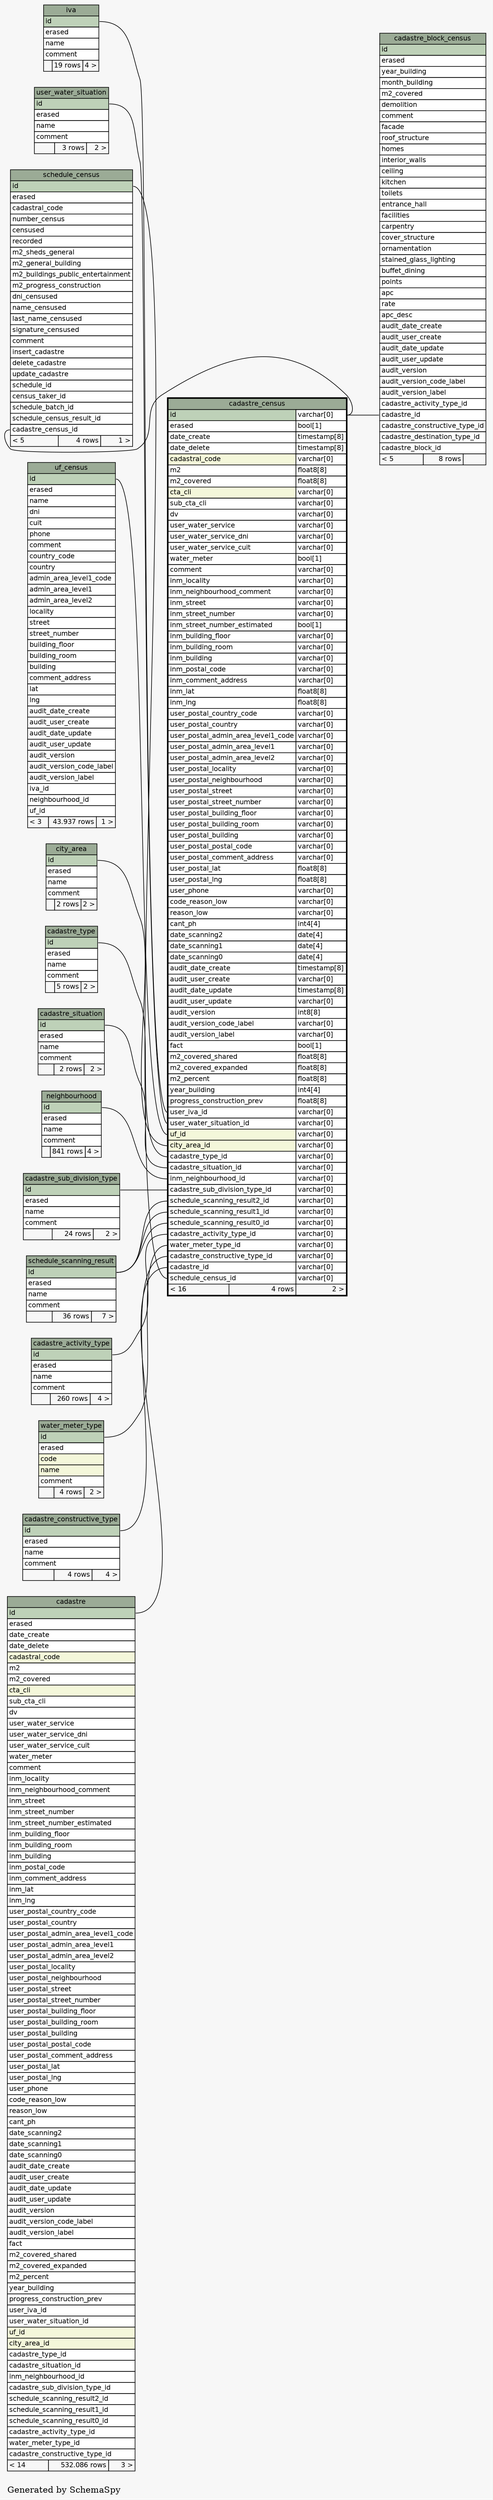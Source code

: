 // dot 2.38.0 on Linux 4.10.0-32-generic
digraph "oneDegreeRelationshipsGraph" {
  graph [
    rankdir="RL"
    bgcolor="#f7f7f7"
    label="\nGenerated by SchemaSpy"
    labeljust="l"
  ];
  node [
    fontname="Helvetica"
    fontsize="11"
    shape="plaintext"
  ];
  edge [
    arrowsize="0.8"
  ];
  "cadastre_block_census":"cadastre_id":w -> "cadastre_census":"id.type":e [arrowtail=crowtee arrowhead=none];
  "cadastre_census":"cadastre_activity_type_id":w -> "cadastre_activity_type":"id":e [arrowtail=crowodot arrowhead=none];
  "cadastre_census":"cadastre_constructive_type_id":w -> "cadastre_constructive_type":"id":e [arrowtail=crowodot arrowhead=none];
  "cadastre_census":"cadastre_id":w -> "cadastre":"id":e [arrowtail=crowodot arrowhead=none];
  "cadastre_census":"cadastre_situation_id":w -> "cadastre_situation":"id":e [arrowtail=crowodot arrowhead=none];
  "cadastre_census":"cadastre_sub_division_type_id":w -> "cadastre_sub_division_type":"id":e [arrowtail=crowodot arrowhead=none];
  "cadastre_census":"cadastre_type_id":w -> "cadastre_type":"id":e [arrowtail=crowodot arrowhead=none];
  "cadastre_census":"city_area_id":w -> "city_area":"id":e [arrowtail=crowodot arrowhead=none];
  "cadastre_census":"inm_neighbourhood_id":w -> "neighbourhood":"id":e [arrowtail=crowodot arrowhead=none];
  "cadastre_census":"schedule_census_id":w -> "schedule_census":"id":e [arrowtail=crowodot arrowhead=none];
  "cadastre_census":"schedule_scanning_result0_id":w -> "schedule_scanning_result":"id":e [arrowtail=crowodot arrowhead=none];
  "cadastre_census":"schedule_scanning_result1_id":w -> "schedule_scanning_result":"id":e [arrowtail=crowodot arrowhead=none];
  "cadastre_census":"schedule_scanning_result2_id":w -> "schedule_scanning_result":"id":e [arrowtail=crowodot arrowhead=none];
  "cadastre_census":"uf_id":w -> "uf_census":"id":e [arrowtail=crowodot arrowhead=none];
  "cadastre_census":"user_iva_id":w -> "iva":"id":e [arrowtail=crowodot arrowhead=none];
  "cadastre_census":"user_water_situation_id":w -> "user_water_situation":"id":e [arrowtail=crowodot arrowhead=none];
  "cadastre_census":"water_meter_type_id":w -> "water_meter_type":"id":e [arrowtail=crowodot arrowhead=none];
  "schedule_census":"cadastre_census_id":w -> "cadastre_census":"id.type":e [arrowtail=crowtee arrowhead=none];
  "cadastre" [
    label=<
    <TABLE BORDER="0" CELLBORDER="1" CELLSPACING="0" BGCOLOR="#ffffff">
      <TR><TD PORT="cadastre.heading" COLSPAN="3" BGCOLOR="#9bab96" ALIGN="CENTER">cadastre</TD></TR>
      <TR><TD PORT="id" COLSPAN="3" BGCOLOR="#bed1b8" ALIGN="LEFT">id</TD></TR>
      <TR><TD PORT="erased" COLSPAN="3" ALIGN="LEFT">erased</TD></TR>
      <TR><TD PORT="date_create" COLSPAN="3" ALIGN="LEFT">date_create</TD></TR>
      <TR><TD PORT="date_delete" COLSPAN="3" ALIGN="LEFT">date_delete</TD></TR>
      <TR><TD PORT="cadastral_code" COLSPAN="3" BGCOLOR="#f4f7da" ALIGN="LEFT">cadastral_code</TD></TR>
      <TR><TD PORT="m2" COLSPAN="3" ALIGN="LEFT">m2</TD></TR>
      <TR><TD PORT="m2_covered" COLSPAN="3" ALIGN="LEFT">m2_covered</TD></TR>
      <TR><TD PORT="cta_cli" COLSPAN="3" BGCOLOR="#f4f7da" ALIGN="LEFT">cta_cli</TD></TR>
      <TR><TD PORT="sub_cta_cli" COLSPAN="3" ALIGN="LEFT">sub_cta_cli</TD></TR>
      <TR><TD PORT="dv" COLSPAN="3" ALIGN="LEFT">dv</TD></TR>
      <TR><TD PORT="user_water_service" COLSPAN="3" ALIGN="LEFT">user_water_service</TD></TR>
      <TR><TD PORT="user_water_service_dni" COLSPAN="3" ALIGN="LEFT">user_water_service_dni</TD></TR>
      <TR><TD PORT="user_water_service_cuit" COLSPAN="3" ALIGN="LEFT">user_water_service_cuit</TD></TR>
      <TR><TD PORT="water_meter" COLSPAN="3" ALIGN="LEFT">water_meter</TD></TR>
      <TR><TD PORT="comment" COLSPAN="3" ALIGN="LEFT">comment</TD></TR>
      <TR><TD PORT="inm_locality" COLSPAN="3" ALIGN="LEFT">inm_locality</TD></TR>
      <TR><TD PORT="inm_neighbourhood_comment" COLSPAN="3" ALIGN="LEFT">inm_neighbourhood_comment</TD></TR>
      <TR><TD PORT="inm_street" COLSPAN="3" ALIGN="LEFT">inm_street</TD></TR>
      <TR><TD PORT="inm_street_number" COLSPAN="3" ALIGN="LEFT">inm_street_number</TD></TR>
      <TR><TD PORT="inm_street_number_estimated" COLSPAN="3" ALIGN="LEFT">inm_street_number_estimated</TD></TR>
      <TR><TD PORT="inm_building_floor" COLSPAN="3" ALIGN="LEFT">inm_building_floor</TD></TR>
      <TR><TD PORT="inm_building_room" COLSPAN="3" ALIGN="LEFT">inm_building_room</TD></TR>
      <TR><TD PORT="inm_building" COLSPAN="3" ALIGN="LEFT">inm_building</TD></TR>
      <TR><TD PORT="inm_postal_code" COLSPAN="3" ALIGN="LEFT">inm_postal_code</TD></TR>
      <TR><TD PORT="inm_comment_address" COLSPAN="3" ALIGN="LEFT">inm_comment_address</TD></TR>
      <TR><TD PORT="inm_lat" COLSPAN="3" ALIGN="LEFT">inm_lat</TD></TR>
      <TR><TD PORT="inm_lng" COLSPAN="3" ALIGN="LEFT">inm_lng</TD></TR>
      <TR><TD PORT="user_postal_country_code" COLSPAN="3" ALIGN="LEFT">user_postal_country_code</TD></TR>
      <TR><TD PORT="user_postal_country" COLSPAN="3" ALIGN="LEFT">user_postal_country</TD></TR>
      <TR><TD PORT="user_postal_admin_area_level1_code" COLSPAN="3" ALIGN="LEFT">user_postal_admin_area_level1_code</TD></TR>
      <TR><TD PORT="user_postal_admin_area_level1" COLSPAN="3" ALIGN="LEFT">user_postal_admin_area_level1</TD></TR>
      <TR><TD PORT="user_postal_admin_area_level2" COLSPAN="3" ALIGN="LEFT">user_postal_admin_area_level2</TD></TR>
      <TR><TD PORT="user_postal_locality" COLSPAN="3" ALIGN="LEFT">user_postal_locality</TD></TR>
      <TR><TD PORT="user_postal_neighbourhood" COLSPAN="3" ALIGN="LEFT">user_postal_neighbourhood</TD></TR>
      <TR><TD PORT="user_postal_street" COLSPAN="3" ALIGN="LEFT">user_postal_street</TD></TR>
      <TR><TD PORT="user_postal_street_number" COLSPAN="3" ALIGN="LEFT">user_postal_street_number</TD></TR>
      <TR><TD PORT="user_postal_building_floor" COLSPAN="3" ALIGN="LEFT">user_postal_building_floor</TD></TR>
      <TR><TD PORT="user_postal_building_room" COLSPAN="3" ALIGN="LEFT">user_postal_building_room</TD></TR>
      <TR><TD PORT="user_postal_building" COLSPAN="3" ALIGN="LEFT">user_postal_building</TD></TR>
      <TR><TD PORT="user_postal_postal_code" COLSPAN="3" ALIGN="LEFT">user_postal_postal_code</TD></TR>
      <TR><TD PORT="user_postal_comment_address" COLSPAN="3" ALIGN="LEFT">user_postal_comment_address</TD></TR>
      <TR><TD PORT="user_postal_lat" COLSPAN="3" ALIGN="LEFT">user_postal_lat</TD></TR>
      <TR><TD PORT="user_postal_lng" COLSPAN="3" ALIGN="LEFT">user_postal_lng</TD></TR>
      <TR><TD PORT="user_phone" COLSPAN="3" ALIGN="LEFT">user_phone</TD></TR>
      <TR><TD PORT="code_reason_low" COLSPAN="3" ALIGN="LEFT">code_reason_low</TD></TR>
      <TR><TD PORT="reason_low" COLSPAN="3" ALIGN="LEFT">reason_low</TD></TR>
      <TR><TD PORT="cant_ph" COLSPAN="3" ALIGN="LEFT">cant_ph</TD></TR>
      <TR><TD PORT="date_scanning2" COLSPAN="3" ALIGN="LEFT">date_scanning2</TD></TR>
      <TR><TD PORT="date_scanning1" COLSPAN="3" ALIGN="LEFT">date_scanning1</TD></TR>
      <TR><TD PORT="date_scanning0" COLSPAN="3" ALIGN="LEFT">date_scanning0</TD></TR>
      <TR><TD PORT="audit_date_create" COLSPAN="3" ALIGN="LEFT">audit_date_create</TD></TR>
      <TR><TD PORT="audit_user_create" COLSPAN="3" ALIGN="LEFT">audit_user_create</TD></TR>
      <TR><TD PORT="audit_date_update" COLSPAN="3" ALIGN="LEFT">audit_date_update</TD></TR>
      <TR><TD PORT="audit_user_update" COLSPAN="3" ALIGN="LEFT">audit_user_update</TD></TR>
      <TR><TD PORT="audit_version" COLSPAN="3" ALIGN="LEFT">audit_version</TD></TR>
      <TR><TD PORT="audit_version_code_label" COLSPAN="3" ALIGN="LEFT">audit_version_code_label</TD></TR>
      <TR><TD PORT="audit_version_label" COLSPAN="3" ALIGN="LEFT">audit_version_label</TD></TR>
      <TR><TD PORT="fact" COLSPAN="3" ALIGN="LEFT">fact</TD></TR>
      <TR><TD PORT="m2_covered_shared" COLSPAN="3" ALIGN="LEFT">m2_covered_shared</TD></TR>
      <TR><TD PORT="m2_covered_expanded" COLSPAN="3" ALIGN="LEFT">m2_covered_expanded</TD></TR>
      <TR><TD PORT="m2_percent" COLSPAN="3" ALIGN="LEFT">m2_percent</TD></TR>
      <TR><TD PORT="year_building" COLSPAN="3" ALIGN="LEFT">year_building</TD></TR>
      <TR><TD PORT="progress_construction_prev" COLSPAN="3" ALIGN="LEFT">progress_construction_prev</TD></TR>
      <TR><TD PORT="user_iva_id" COLSPAN="3" ALIGN="LEFT">user_iva_id</TD></TR>
      <TR><TD PORT="user_water_situation_id" COLSPAN="3" ALIGN="LEFT">user_water_situation_id</TD></TR>
      <TR><TD PORT="uf_id" COLSPAN="3" BGCOLOR="#f4f7da" ALIGN="LEFT">uf_id</TD></TR>
      <TR><TD PORT="city_area_id" COLSPAN="3" BGCOLOR="#f4f7da" ALIGN="LEFT">city_area_id</TD></TR>
      <TR><TD PORT="cadastre_type_id" COLSPAN="3" ALIGN="LEFT">cadastre_type_id</TD></TR>
      <TR><TD PORT="cadastre_situation_id" COLSPAN="3" ALIGN="LEFT">cadastre_situation_id</TD></TR>
      <TR><TD PORT="inm_neighbourhood_id" COLSPAN="3" ALIGN="LEFT">inm_neighbourhood_id</TD></TR>
      <TR><TD PORT="cadastre_sub_division_type_id" COLSPAN="3" ALIGN="LEFT">cadastre_sub_division_type_id</TD></TR>
      <TR><TD PORT="schedule_scanning_result2_id" COLSPAN="3" ALIGN="LEFT">schedule_scanning_result2_id</TD></TR>
      <TR><TD PORT="schedule_scanning_result1_id" COLSPAN="3" ALIGN="LEFT">schedule_scanning_result1_id</TD></TR>
      <TR><TD PORT="schedule_scanning_result0_id" COLSPAN="3" ALIGN="LEFT">schedule_scanning_result0_id</TD></TR>
      <TR><TD PORT="cadastre_activity_type_id" COLSPAN="3" ALIGN="LEFT">cadastre_activity_type_id</TD></TR>
      <TR><TD PORT="water_meter_type_id" COLSPAN="3" ALIGN="LEFT">water_meter_type_id</TD></TR>
      <TR><TD PORT="cadastre_constructive_type_id" COLSPAN="3" ALIGN="LEFT">cadastre_constructive_type_id</TD></TR>
      <TR><TD ALIGN="LEFT" BGCOLOR="#f7f7f7">&lt; 14</TD><TD ALIGN="RIGHT" BGCOLOR="#f7f7f7">532.086 rows</TD><TD ALIGN="RIGHT" BGCOLOR="#f7f7f7">3 &gt;</TD></TR>
    </TABLE>>
    URL="cadastre.html#graph"
    tooltip="cadastre"
  ];
  "cadastre_activity_type" [
    label=<
    <TABLE BORDER="0" CELLBORDER="1" CELLSPACING="0" BGCOLOR="#ffffff">
      <TR><TD PORT="cadastre_activity_type.heading" COLSPAN="3" BGCOLOR="#9bab96" ALIGN="CENTER">cadastre_activity_type</TD></TR>
      <TR><TD PORT="id" COLSPAN="3" BGCOLOR="#bed1b8" ALIGN="LEFT">id</TD></TR>
      <TR><TD PORT="erased" COLSPAN="3" ALIGN="LEFT">erased</TD></TR>
      <TR><TD PORT="name" COLSPAN="3" ALIGN="LEFT">name</TD></TR>
      <TR><TD PORT="comment" COLSPAN="3" ALIGN="LEFT">comment</TD></TR>
      <TR><TD ALIGN="LEFT" BGCOLOR="#f7f7f7">  </TD><TD ALIGN="RIGHT" BGCOLOR="#f7f7f7">260 rows</TD><TD ALIGN="RIGHT" BGCOLOR="#f7f7f7">4 &gt;</TD></TR>
    </TABLE>>
    URL="cadastre_activity_type.html#graph"
    tooltip="cadastre_activity_type"
  ];
  "cadastre_block_census" [
    label=<
    <TABLE BORDER="0" CELLBORDER="1" CELLSPACING="0" BGCOLOR="#ffffff">
      <TR><TD PORT="cadastre_block_census.heading" COLSPAN="3" BGCOLOR="#9bab96" ALIGN="CENTER">cadastre_block_census</TD></TR>
      <TR><TD PORT="id" COLSPAN="3" BGCOLOR="#bed1b8" ALIGN="LEFT">id</TD></TR>
      <TR><TD PORT="erased" COLSPAN="3" ALIGN="LEFT">erased</TD></TR>
      <TR><TD PORT="year_building" COLSPAN="3" ALIGN="LEFT">year_building</TD></TR>
      <TR><TD PORT="month_building" COLSPAN="3" ALIGN="LEFT">month_building</TD></TR>
      <TR><TD PORT="m2_covered" COLSPAN="3" ALIGN="LEFT">m2_covered</TD></TR>
      <TR><TD PORT="demolition" COLSPAN="3" ALIGN="LEFT">demolition</TD></TR>
      <TR><TD PORT="comment" COLSPAN="3" ALIGN="LEFT">comment</TD></TR>
      <TR><TD PORT="facade" COLSPAN="3" ALIGN="LEFT">facade</TD></TR>
      <TR><TD PORT="roof_structure" COLSPAN="3" ALIGN="LEFT">roof_structure</TD></TR>
      <TR><TD PORT="homes" COLSPAN="3" ALIGN="LEFT">homes</TD></TR>
      <TR><TD PORT="interior_walls" COLSPAN="3" ALIGN="LEFT">interior_walls</TD></TR>
      <TR><TD PORT="ceiling" COLSPAN="3" ALIGN="LEFT">ceiling</TD></TR>
      <TR><TD PORT="kitchen" COLSPAN="3" ALIGN="LEFT">kitchen</TD></TR>
      <TR><TD PORT="toilets" COLSPAN="3" ALIGN="LEFT">toilets</TD></TR>
      <TR><TD PORT="entrance_hall" COLSPAN="3" ALIGN="LEFT">entrance_hall</TD></TR>
      <TR><TD PORT="facilities" COLSPAN="3" ALIGN="LEFT">facilities</TD></TR>
      <TR><TD PORT="carpentry" COLSPAN="3" ALIGN="LEFT">carpentry</TD></TR>
      <TR><TD PORT="cover_structure" COLSPAN="3" ALIGN="LEFT">cover_structure</TD></TR>
      <TR><TD PORT="ornamentation" COLSPAN="3" ALIGN="LEFT">ornamentation</TD></TR>
      <TR><TD PORT="stained_glass_lighting" COLSPAN="3" ALIGN="LEFT">stained_glass_lighting</TD></TR>
      <TR><TD PORT="buffet_dining" COLSPAN="3" ALIGN="LEFT">buffet_dining</TD></TR>
      <TR><TD PORT="points" COLSPAN="3" ALIGN="LEFT">points</TD></TR>
      <TR><TD PORT="apc" COLSPAN="3" ALIGN="LEFT">apc</TD></TR>
      <TR><TD PORT="rate" COLSPAN="3" ALIGN="LEFT">rate</TD></TR>
      <TR><TD PORT="apc_desc" COLSPAN="3" ALIGN="LEFT">apc_desc</TD></TR>
      <TR><TD PORT="audit_date_create" COLSPAN="3" ALIGN="LEFT">audit_date_create</TD></TR>
      <TR><TD PORT="audit_user_create" COLSPAN="3" ALIGN="LEFT">audit_user_create</TD></TR>
      <TR><TD PORT="audit_date_update" COLSPAN="3" ALIGN="LEFT">audit_date_update</TD></TR>
      <TR><TD PORT="audit_user_update" COLSPAN="3" ALIGN="LEFT">audit_user_update</TD></TR>
      <TR><TD PORT="audit_version" COLSPAN="3" ALIGN="LEFT">audit_version</TD></TR>
      <TR><TD PORT="audit_version_code_label" COLSPAN="3" ALIGN="LEFT">audit_version_code_label</TD></TR>
      <TR><TD PORT="audit_version_label" COLSPAN="3" ALIGN="LEFT">audit_version_label</TD></TR>
      <TR><TD PORT="cadastre_activity_type_id" COLSPAN="3" ALIGN="LEFT">cadastre_activity_type_id</TD></TR>
      <TR><TD PORT="cadastre_id" COLSPAN="3" ALIGN="LEFT">cadastre_id</TD></TR>
      <TR><TD PORT="cadastre_constructive_type_id" COLSPAN="3" ALIGN="LEFT">cadastre_constructive_type_id</TD></TR>
      <TR><TD PORT="cadastre_destination_type_id" COLSPAN="3" ALIGN="LEFT">cadastre_destination_type_id</TD></TR>
      <TR><TD PORT="cadastre_block_id" COLSPAN="3" ALIGN="LEFT">cadastre_block_id</TD></TR>
      <TR><TD ALIGN="LEFT" BGCOLOR="#f7f7f7">&lt; 5</TD><TD ALIGN="RIGHT" BGCOLOR="#f7f7f7">8 rows</TD><TD ALIGN="RIGHT" BGCOLOR="#f7f7f7">  </TD></TR>
    </TABLE>>
    URL="cadastre_block_census.html#graph"
    tooltip="cadastre_block_census"
  ];
  "cadastre_census" [
    label=<
    <TABLE BORDER="2" CELLBORDER="1" CELLSPACING="0" BGCOLOR="#ffffff">
      <TR><TD PORT="cadastre_census.heading" COLSPAN="3" BGCOLOR="#9bab96" ALIGN="CENTER">cadastre_census</TD></TR>
      <TR><TD PORT="id" COLSPAN="2" BGCOLOR="#bed1b8" ALIGN="LEFT">id</TD><TD PORT="id.type" ALIGN="LEFT">varchar[0]</TD></TR>
      <TR><TD PORT="erased" COLSPAN="2" ALIGN="LEFT">erased</TD><TD PORT="erased.type" ALIGN="LEFT">bool[1]</TD></TR>
      <TR><TD PORT="date_create" COLSPAN="2" ALIGN="LEFT">date_create</TD><TD PORT="date_create.type" ALIGN="LEFT">timestamp[8]</TD></TR>
      <TR><TD PORT="date_delete" COLSPAN="2" ALIGN="LEFT">date_delete</TD><TD PORT="date_delete.type" ALIGN="LEFT">timestamp[8]</TD></TR>
      <TR><TD PORT="cadastral_code" COLSPAN="2" BGCOLOR="#f4f7da" ALIGN="LEFT">cadastral_code</TD><TD PORT="cadastral_code.type" ALIGN="LEFT">varchar[0]</TD></TR>
      <TR><TD PORT="m2" COLSPAN="2" ALIGN="LEFT">m2</TD><TD PORT="m2.type" ALIGN="LEFT">float8[8]</TD></TR>
      <TR><TD PORT="m2_covered" COLSPAN="2" ALIGN="LEFT">m2_covered</TD><TD PORT="m2_covered.type" ALIGN="LEFT">float8[8]</TD></TR>
      <TR><TD PORT="cta_cli" COLSPAN="2" BGCOLOR="#f4f7da" ALIGN="LEFT">cta_cli</TD><TD PORT="cta_cli.type" ALIGN="LEFT">varchar[0]</TD></TR>
      <TR><TD PORT="sub_cta_cli" COLSPAN="2" ALIGN="LEFT">sub_cta_cli</TD><TD PORT="sub_cta_cli.type" ALIGN="LEFT">varchar[0]</TD></TR>
      <TR><TD PORT="dv" COLSPAN="2" ALIGN="LEFT">dv</TD><TD PORT="dv.type" ALIGN="LEFT">varchar[0]</TD></TR>
      <TR><TD PORT="user_water_service" COLSPAN="2" ALIGN="LEFT">user_water_service</TD><TD PORT="user_water_service.type" ALIGN="LEFT">varchar[0]</TD></TR>
      <TR><TD PORT="user_water_service_dni" COLSPAN="2" ALIGN="LEFT">user_water_service_dni</TD><TD PORT="user_water_service_dni.type" ALIGN="LEFT">varchar[0]</TD></TR>
      <TR><TD PORT="user_water_service_cuit" COLSPAN="2" ALIGN="LEFT">user_water_service_cuit</TD><TD PORT="user_water_service_cuit.type" ALIGN="LEFT">varchar[0]</TD></TR>
      <TR><TD PORT="water_meter" COLSPAN="2" ALIGN="LEFT">water_meter</TD><TD PORT="water_meter.type" ALIGN="LEFT">bool[1]</TD></TR>
      <TR><TD PORT="comment" COLSPAN="2" ALIGN="LEFT">comment</TD><TD PORT="comment.type" ALIGN="LEFT">varchar[0]</TD></TR>
      <TR><TD PORT="inm_locality" COLSPAN="2" ALIGN="LEFT">inm_locality</TD><TD PORT="inm_locality.type" ALIGN="LEFT">varchar[0]</TD></TR>
      <TR><TD PORT="inm_neighbourhood_comment" COLSPAN="2" ALIGN="LEFT">inm_neighbourhood_comment</TD><TD PORT="inm_neighbourhood_comment.type" ALIGN="LEFT">varchar[0]</TD></TR>
      <TR><TD PORT="inm_street" COLSPAN="2" ALIGN="LEFT">inm_street</TD><TD PORT="inm_street.type" ALIGN="LEFT">varchar[0]</TD></TR>
      <TR><TD PORT="inm_street_number" COLSPAN="2" ALIGN="LEFT">inm_street_number</TD><TD PORT="inm_street_number.type" ALIGN="LEFT">varchar[0]</TD></TR>
      <TR><TD PORT="inm_street_number_estimated" COLSPAN="2" ALIGN="LEFT">inm_street_number_estimated</TD><TD PORT="inm_street_number_estimated.type" ALIGN="LEFT">bool[1]</TD></TR>
      <TR><TD PORT="inm_building_floor" COLSPAN="2" ALIGN="LEFT">inm_building_floor</TD><TD PORT="inm_building_floor.type" ALIGN="LEFT">varchar[0]</TD></TR>
      <TR><TD PORT="inm_building_room" COLSPAN="2" ALIGN="LEFT">inm_building_room</TD><TD PORT="inm_building_room.type" ALIGN="LEFT">varchar[0]</TD></TR>
      <TR><TD PORT="inm_building" COLSPAN="2" ALIGN="LEFT">inm_building</TD><TD PORT="inm_building.type" ALIGN="LEFT">varchar[0]</TD></TR>
      <TR><TD PORT="inm_postal_code" COLSPAN="2" ALIGN="LEFT">inm_postal_code</TD><TD PORT="inm_postal_code.type" ALIGN="LEFT">varchar[0]</TD></TR>
      <TR><TD PORT="inm_comment_address" COLSPAN="2" ALIGN="LEFT">inm_comment_address</TD><TD PORT="inm_comment_address.type" ALIGN="LEFT">varchar[0]</TD></TR>
      <TR><TD PORT="inm_lat" COLSPAN="2" ALIGN="LEFT">inm_lat</TD><TD PORT="inm_lat.type" ALIGN="LEFT">float8[8]</TD></TR>
      <TR><TD PORT="inm_lng" COLSPAN="2" ALIGN="LEFT">inm_lng</TD><TD PORT="inm_lng.type" ALIGN="LEFT">float8[8]</TD></TR>
      <TR><TD PORT="user_postal_country_code" COLSPAN="2" ALIGN="LEFT">user_postal_country_code</TD><TD PORT="user_postal_country_code.type" ALIGN="LEFT">varchar[0]</TD></TR>
      <TR><TD PORT="user_postal_country" COLSPAN="2" ALIGN="LEFT">user_postal_country</TD><TD PORT="user_postal_country.type" ALIGN="LEFT">varchar[0]</TD></TR>
      <TR><TD PORT="user_postal_admin_area_level1_code" COLSPAN="2" ALIGN="LEFT">user_postal_admin_area_level1_code</TD><TD PORT="user_postal_admin_area_level1_code.type" ALIGN="LEFT">varchar[0]</TD></TR>
      <TR><TD PORT="user_postal_admin_area_level1" COLSPAN="2" ALIGN="LEFT">user_postal_admin_area_level1</TD><TD PORT="user_postal_admin_area_level1.type" ALIGN="LEFT">varchar[0]</TD></TR>
      <TR><TD PORT="user_postal_admin_area_level2" COLSPAN="2" ALIGN="LEFT">user_postal_admin_area_level2</TD><TD PORT="user_postal_admin_area_level2.type" ALIGN="LEFT">varchar[0]</TD></TR>
      <TR><TD PORT="user_postal_locality" COLSPAN="2" ALIGN="LEFT">user_postal_locality</TD><TD PORT="user_postal_locality.type" ALIGN="LEFT">varchar[0]</TD></TR>
      <TR><TD PORT="user_postal_neighbourhood" COLSPAN="2" ALIGN="LEFT">user_postal_neighbourhood</TD><TD PORT="user_postal_neighbourhood.type" ALIGN="LEFT">varchar[0]</TD></TR>
      <TR><TD PORT="user_postal_street" COLSPAN="2" ALIGN="LEFT">user_postal_street</TD><TD PORT="user_postal_street.type" ALIGN="LEFT">varchar[0]</TD></TR>
      <TR><TD PORT="user_postal_street_number" COLSPAN="2" ALIGN="LEFT">user_postal_street_number</TD><TD PORT="user_postal_street_number.type" ALIGN="LEFT">varchar[0]</TD></TR>
      <TR><TD PORT="user_postal_building_floor" COLSPAN="2" ALIGN="LEFT">user_postal_building_floor</TD><TD PORT="user_postal_building_floor.type" ALIGN="LEFT">varchar[0]</TD></TR>
      <TR><TD PORT="user_postal_building_room" COLSPAN="2" ALIGN="LEFT">user_postal_building_room</TD><TD PORT="user_postal_building_room.type" ALIGN="LEFT">varchar[0]</TD></TR>
      <TR><TD PORT="user_postal_building" COLSPAN="2" ALIGN="LEFT">user_postal_building</TD><TD PORT="user_postal_building.type" ALIGN="LEFT">varchar[0]</TD></TR>
      <TR><TD PORT="user_postal_postal_code" COLSPAN="2" ALIGN="LEFT">user_postal_postal_code</TD><TD PORT="user_postal_postal_code.type" ALIGN="LEFT">varchar[0]</TD></TR>
      <TR><TD PORT="user_postal_comment_address" COLSPAN="2" ALIGN="LEFT">user_postal_comment_address</TD><TD PORT="user_postal_comment_address.type" ALIGN="LEFT">varchar[0]</TD></TR>
      <TR><TD PORT="user_postal_lat" COLSPAN="2" ALIGN="LEFT">user_postal_lat</TD><TD PORT="user_postal_lat.type" ALIGN="LEFT">float8[8]</TD></TR>
      <TR><TD PORT="user_postal_lng" COLSPAN="2" ALIGN="LEFT">user_postal_lng</TD><TD PORT="user_postal_lng.type" ALIGN="LEFT">float8[8]</TD></TR>
      <TR><TD PORT="user_phone" COLSPAN="2" ALIGN="LEFT">user_phone</TD><TD PORT="user_phone.type" ALIGN="LEFT">varchar[0]</TD></TR>
      <TR><TD PORT="code_reason_low" COLSPAN="2" ALIGN="LEFT">code_reason_low</TD><TD PORT="code_reason_low.type" ALIGN="LEFT">varchar[0]</TD></TR>
      <TR><TD PORT="reason_low" COLSPAN="2" ALIGN="LEFT">reason_low</TD><TD PORT="reason_low.type" ALIGN="LEFT">varchar[0]</TD></TR>
      <TR><TD PORT="cant_ph" COLSPAN="2" ALIGN="LEFT">cant_ph</TD><TD PORT="cant_ph.type" ALIGN="LEFT">int4[4]</TD></TR>
      <TR><TD PORT="date_scanning2" COLSPAN="2" ALIGN="LEFT">date_scanning2</TD><TD PORT="date_scanning2.type" ALIGN="LEFT">date[4]</TD></TR>
      <TR><TD PORT="date_scanning1" COLSPAN="2" ALIGN="LEFT">date_scanning1</TD><TD PORT="date_scanning1.type" ALIGN="LEFT">date[4]</TD></TR>
      <TR><TD PORT="date_scanning0" COLSPAN="2" ALIGN="LEFT">date_scanning0</TD><TD PORT="date_scanning0.type" ALIGN="LEFT">date[4]</TD></TR>
      <TR><TD PORT="audit_date_create" COLSPAN="2" ALIGN="LEFT">audit_date_create</TD><TD PORT="audit_date_create.type" ALIGN="LEFT">timestamp[8]</TD></TR>
      <TR><TD PORT="audit_user_create" COLSPAN="2" ALIGN="LEFT">audit_user_create</TD><TD PORT="audit_user_create.type" ALIGN="LEFT">varchar[0]</TD></TR>
      <TR><TD PORT="audit_date_update" COLSPAN="2" ALIGN="LEFT">audit_date_update</TD><TD PORT="audit_date_update.type" ALIGN="LEFT">timestamp[8]</TD></TR>
      <TR><TD PORT="audit_user_update" COLSPAN="2" ALIGN="LEFT">audit_user_update</TD><TD PORT="audit_user_update.type" ALIGN="LEFT">varchar[0]</TD></TR>
      <TR><TD PORT="audit_version" COLSPAN="2" ALIGN="LEFT">audit_version</TD><TD PORT="audit_version.type" ALIGN="LEFT">int8[8]</TD></TR>
      <TR><TD PORT="audit_version_code_label" COLSPAN="2" ALIGN="LEFT">audit_version_code_label</TD><TD PORT="audit_version_code_label.type" ALIGN="LEFT">varchar[0]</TD></TR>
      <TR><TD PORT="audit_version_label" COLSPAN="2" ALIGN="LEFT">audit_version_label</TD><TD PORT="audit_version_label.type" ALIGN="LEFT">varchar[0]</TD></TR>
      <TR><TD PORT="fact" COLSPAN="2" ALIGN="LEFT">fact</TD><TD PORT="fact.type" ALIGN="LEFT">bool[1]</TD></TR>
      <TR><TD PORT="m2_covered_shared" COLSPAN="2" ALIGN="LEFT">m2_covered_shared</TD><TD PORT="m2_covered_shared.type" ALIGN="LEFT">float8[8]</TD></TR>
      <TR><TD PORT="m2_covered_expanded" COLSPAN="2" ALIGN="LEFT">m2_covered_expanded</TD><TD PORT="m2_covered_expanded.type" ALIGN="LEFT">float8[8]</TD></TR>
      <TR><TD PORT="m2_percent" COLSPAN="2" ALIGN="LEFT">m2_percent</TD><TD PORT="m2_percent.type" ALIGN="LEFT">float8[8]</TD></TR>
      <TR><TD PORT="year_building" COLSPAN="2" ALIGN="LEFT">year_building</TD><TD PORT="year_building.type" ALIGN="LEFT">int4[4]</TD></TR>
      <TR><TD PORT="progress_construction_prev" COLSPAN="2" ALIGN="LEFT">progress_construction_prev</TD><TD PORT="progress_construction_prev.type" ALIGN="LEFT">float8[8]</TD></TR>
      <TR><TD PORT="user_iva_id" COLSPAN="2" ALIGN="LEFT">user_iva_id</TD><TD PORT="user_iva_id.type" ALIGN="LEFT">varchar[0]</TD></TR>
      <TR><TD PORT="user_water_situation_id" COLSPAN="2" ALIGN="LEFT">user_water_situation_id</TD><TD PORT="user_water_situation_id.type" ALIGN="LEFT">varchar[0]</TD></TR>
      <TR><TD PORT="uf_id" COLSPAN="2" BGCOLOR="#f4f7da" ALIGN="LEFT">uf_id</TD><TD PORT="uf_id.type" ALIGN="LEFT">varchar[0]</TD></TR>
      <TR><TD PORT="city_area_id" COLSPAN="2" BGCOLOR="#f4f7da" ALIGN="LEFT">city_area_id</TD><TD PORT="city_area_id.type" ALIGN="LEFT">varchar[0]</TD></TR>
      <TR><TD PORT="cadastre_type_id" COLSPAN="2" ALIGN="LEFT">cadastre_type_id</TD><TD PORT="cadastre_type_id.type" ALIGN="LEFT">varchar[0]</TD></TR>
      <TR><TD PORT="cadastre_situation_id" COLSPAN="2" ALIGN="LEFT">cadastre_situation_id</TD><TD PORT="cadastre_situation_id.type" ALIGN="LEFT">varchar[0]</TD></TR>
      <TR><TD PORT="inm_neighbourhood_id" COLSPAN="2" ALIGN="LEFT">inm_neighbourhood_id</TD><TD PORT="inm_neighbourhood_id.type" ALIGN="LEFT">varchar[0]</TD></TR>
      <TR><TD PORT="cadastre_sub_division_type_id" COLSPAN="2" ALIGN="LEFT">cadastre_sub_division_type_id</TD><TD PORT="cadastre_sub_division_type_id.type" ALIGN="LEFT">varchar[0]</TD></TR>
      <TR><TD PORT="schedule_scanning_result2_id" COLSPAN="2" ALIGN="LEFT">schedule_scanning_result2_id</TD><TD PORT="schedule_scanning_result2_id.type" ALIGN="LEFT">varchar[0]</TD></TR>
      <TR><TD PORT="schedule_scanning_result1_id" COLSPAN="2" ALIGN="LEFT">schedule_scanning_result1_id</TD><TD PORT="schedule_scanning_result1_id.type" ALIGN="LEFT">varchar[0]</TD></TR>
      <TR><TD PORT="schedule_scanning_result0_id" COLSPAN="2" ALIGN="LEFT">schedule_scanning_result0_id</TD><TD PORT="schedule_scanning_result0_id.type" ALIGN="LEFT">varchar[0]</TD></TR>
      <TR><TD PORT="cadastre_activity_type_id" COLSPAN="2" ALIGN="LEFT">cadastre_activity_type_id</TD><TD PORT="cadastre_activity_type_id.type" ALIGN="LEFT">varchar[0]</TD></TR>
      <TR><TD PORT="water_meter_type_id" COLSPAN="2" ALIGN="LEFT">water_meter_type_id</TD><TD PORT="water_meter_type_id.type" ALIGN="LEFT">varchar[0]</TD></TR>
      <TR><TD PORT="cadastre_constructive_type_id" COLSPAN="2" ALIGN="LEFT">cadastre_constructive_type_id</TD><TD PORT="cadastre_constructive_type_id.type" ALIGN="LEFT">varchar[0]</TD></TR>
      <TR><TD PORT="cadastre_id" COLSPAN="2" ALIGN="LEFT">cadastre_id</TD><TD PORT="cadastre_id.type" ALIGN="LEFT">varchar[0]</TD></TR>
      <TR><TD PORT="schedule_census_id" COLSPAN="2" ALIGN="LEFT">schedule_census_id</TD><TD PORT="schedule_census_id.type" ALIGN="LEFT">varchar[0]</TD></TR>
      <TR><TD ALIGN="LEFT" BGCOLOR="#f7f7f7">&lt; 16</TD><TD ALIGN="RIGHT" BGCOLOR="#f7f7f7">4 rows</TD><TD ALIGN="RIGHT" BGCOLOR="#f7f7f7">2 &gt;</TD></TR>
    </TABLE>>
    URL="cadastre_census.html#"
    tooltip="cadastre_census"
  ];
  "cadastre_constructive_type" [
    label=<
    <TABLE BORDER="0" CELLBORDER="1" CELLSPACING="0" BGCOLOR="#ffffff">
      <TR><TD PORT="cadastre_constructive_type.heading" COLSPAN="3" BGCOLOR="#9bab96" ALIGN="CENTER">cadastre_constructive_type</TD></TR>
      <TR><TD PORT="id" COLSPAN="3" BGCOLOR="#bed1b8" ALIGN="LEFT">id</TD></TR>
      <TR><TD PORT="erased" COLSPAN="3" ALIGN="LEFT">erased</TD></TR>
      <TR><TD PORT="name" COLSPAN="3" ALIGN="LEFT">name</TD></TR>
      <TR><TD PORT="comment" COLSPAN="3" ALIGN="LEFT">comment</TD></TR>
      <TR><TD ALIGN="LEFT" BGCOLOR="#f7f7f7">  </TD><TD ALIGN="RIGHT" BGCOLOR="#f7f7f7">4 rows</TD><TD ALIGN="RIGHT" BGCOLOR="#f7f7f7">4 &gt;</TD></TR>
    </TABLE>>
    URL="cadastre_constructive_type.html#graph"
    tooltip="cadastre_constructive_type"
  ];
  "cadastre_situation" [
    label=<
    <TABLE BORDER="0" CELLBORDER="1" CELLSPACING="0" BGCOLOR="#ffffff">
      <TR><TD PORT="cadastre_situation.heading" COLSPAN="3" BGCOLOR="#9bab96" ALIGN="CENTER">cadastre_situation</TD></TR>
      <TR><TD PORT="id" COLSPAN="3" BGCOLOR="#bed1b8" ALIGN="LEFT">id</TD></TR>
      <TR><TD PORT="erased" COLSPAN="3" ALIGN="LEFT">erased</TD></TR>
      <TR><TD PORT="name" COLSPAN="3" ALIGN="LEFT">name</TD></TR>
      <TR><TD PORT="comment" COLSPAN="3" ALIGN="LEFT">comment</TD></TR>
      <TR><TD ALIGN="LEFT" BGCOLOR="#f7f7f7">  </TD><TD ALIGN="RIGHT" BGCOLOR="#f7f7f7">2 rows</TD><TD ALIGN="RIGHT" BGCOLOR="#f7f7f7">2 &gt;</TD></TR>
    </TABLE>>
    URL="cadastre_situation.html#graph"
    tooltip="cadastre_situation"
  ];
  "cadastre_sub_division_type" [
    label=<
    <TABLE BORDER="0" CELLBORDER="1" CELLSPACING="0" BGCOLOR="#ffffff">
      <TR><TD PORT="cadastre_sub_division_type.heading" COLSPAN="3" BGCOLOR="#9bab96" ALIGN="CENTER">cadastre_sub_division_type</TD></TR>
      <TR><TD PORT="id" COLSPAN="3" BGCOLOR="#bed1b8" ALIGN="LEFT">id</TD></TR>
      <TR><TD PORT="erased" COLSPAN="3" ALIGN="LEFT">erased</TD></TR>
      <TR><TD PORT="name" COLSPAN="3" ALIGN="LEFT">name</TD></TR>
      <TR><TD PORT="comment" COLSPAN="3" ALIGN="LEFT">comment</TD></TR>
      <TR><TD ALIGN="LEFT" BGCOLOR="#f7f7f7">  </TD><TD ALIGN="RIGHT" BGCOLOR="#f7f7f7">24 rows</TD><TD ALIGN="RIGHT" BGCOLOR="#f7f7f7">2 &gt;</TD></TR>
    </TABLE>>
    URL="cadastre_sub_division_type.html#graph"
    tooltip="cadastre_sub_division_type"
  ];
  "cadastre_type" [
    label=<
    <TABLE BORDER="0" CELLBORDER="1" CELLSPACING="0" BGCOLOR="#ffffff">
      <TR><TD PORT="cadastre_type.heading" COLSPAN="3" BGCOLOR="#9bab96" ALIGN="CENTER">cadastre_type</TD></TR>
      <TR><TD PORT="id" COLSPAN="3" BGCOLOR="#bed1b8" ALIGN="LEFT">id</TD></TR>
      <TR><TD PORT="erased" COLSPAN="3" ALIGN="LEFT">erased</TD></TR>
      <TR><TD PORT="name" COLSPAN="3" ALIGN="LEFT">name</TD></TR>
      <TR><TD PORT="comment" COLSPAN="3" ALIGN="LEFT">comment</TD></TR>
      <TR><TD ALIGN="LEFT" BGCOLOR="#f7f7f7">  </TD><TD ALIGN="RIGHT" BGCOLOR="#f7f7f7">5 rows</TD><TD ALIGN="RIGHT" BGCOLOR="#f7f7f7">2 &gt;</TD></TR>
    </TABLE>>
    URL="cadastre_type.html#graph"
    tooltip="cadastre_type"
  ];
  "city_area" [
    label=<
    <TABLE BORDER="0" CELLBORDER="1" CELLSPACING="0" BGCOLOR="#ffffff">
      <TR><TD PORT="city_area.heading" COLSPAN="3" BGCOLOR="#9bab96" ALIGN="CENTER">city_area</TD></TR>
      <TR><TD PORT="id" COLSPAN="3" BGCOLOR="#bed1b8" ALIGN="LEFT">id</TD></TR>
      <TR><TD PORT="erased" COLSPAN="3" ALIGN="LEFT">erased</TD></TR>
      <TR><TD PORT="name" COLSPAN="3" ALIGN="LEFT">name</TD></TR>
      <TR><TD PORT="comment" COLSPAN="3" ALIGN="LEFT">comment</TD></TR>
      <TR><TD ALIGN="LEFT" BGCOLOR="#f7f7f7">  </TD><TD ALIGN="RIGHT" BGCOLOR="#f7f7f7">2 rows</TD><TD ALIGN="RIGHT" BGCOLOR="#f7f7f7">2 &gt;</TD></TR>
    </TABLE>>
    URL="city_area.html#graph"
    tooltip="city_area"
  ];
  "iva" [
    label=<
    <TABLE BORDER="0" CELLBORDER="1" CELLSPACING="0" BGCOLOR="#ffffff">
      <TR><TD PORT="iva.heading" COLSPAN="3" BGCOLOR="#9bab96" ALIGN="CENTER">iva</TD></TR>
      <TR><TD PORT="id" COLSPAN="3" BGCOLOR="#bed1b8" ALIGN="LEFT">id</TD></TR>
      <TR><TD PORT="erased" COLSPAN="3" ALIGN="LEFT">erased</TD></TR>
      <TR><TD PORT="name" COLSPAN="3" ALIGN="LEFT">name</TD></TR>
      <TR><TD PORT="comment" COLSPAN="3" ALIGN="LEFT">comment</TD></TR>
      <TR><TD ALIGN="LEFT" BGCOLOR="#f7f7f7">  </TD><TD ALIGN="RIGHT" BGCOLOR="#f7f7f7">19 rows</TD><TD ALIGN="RIGHT" BGCOLOR="#f7f7f7">4 &gt;</TD></TR>
    </TABLE>>
    URL="iva.html#graph"
    tooltip="iva"
  ];
  "neighbourhood" [
    label=<
    <TABLE BORDER="0" CELLBORDER="1" CELLSPACING="0" BGCOLOR="#ffffff">
      <TR><TD PORT="neighbourhood.heading" COLSPAN="3" BGCOLOR="#9bab96" ALIGN="CENTER">neighbourhood</TD></TR>
      <TR><TD PORT="id" COLSPAN="3" BGCOLOR="#bed1b8" ALIGN="LEFT">id</TD></TR>
      <TR><TD PORT="erased" COLSPAN="3" ALIGN="LEFT">erased</TD></TR>
      <TR><TD PORT="name" COLSPAN="3" ALIGN="LEFT">name</TD></TR>
      <TR><TD PORT="comment" COLSPAN="3" ALIGN="LEFT">comment</TD></TR>
      <TR><TD ALIGN="LEFT" BGCOLOR="#f7f7f7">  </TD><TD ALIGN="RIGHT" BGCOLOR="#f7f7f7">841 rows</TD><TD ALIGN="RIGHT" BGCOLOR="#f7f7f7">4 &gt;</TD></TR>
    </TABLE>>
    URL="neighbourhood.html#graph"
    tooltip="neighbourhood"
  ];
  "schedule_census" [
    label=<
    <TABLE BORDER="0" CELLBORDER="1" CELLSPACING="0" BGCOLOR="#ffffff">
      <TR><TD PORT="schedule_census.heading" COLSPAN="3" BGCOLOR="#9bab96" ALIGN="CENTER">schedule_census</TD></TR>
      <TR><TD PORT="id" COLSPAN="3" BGCOLOR="#bed1b8" ALIGN="LEFT">id</TD></TR>
      <TR><TD PORT="erased" COLSPAN="3" ALIGN="LEFT">erased</TD></TR>
      <TR><TD PORT="cadastral_code" COLSPAN="3" ALIGN="LEFT">cadastral_code</TD></TR>
      <TR><TD PORT="number_census" COLSPAN="3" ALIGN="LEFT">number_census</TD></TR>
      <TR><TD PORT="censused" COLSPAN="3" ALIGN="LEFT">censused</TD></TR>
      <TR><TD PORT="recorded" COLSPAN="3" ALIGN="LEFT">recorded</TD></TR>
      <TR><TD PORT="m2_sheds_general" COLSPAN="3" ALIGN="LEFT">m2_sheds_general</TD></TR>
      <TR><TD PORT="m2_general_building" COLSPAN="3" ALIGN="LEFT">m2_general_building</TD></TR>
      <TR><TD PORT="m2_buildings_public_entertainment" COLSPAN="3" ALIGN="LEFT">m2_buildings_public_entertainment</TD></TR>
      <TR><TD PORT="m2_progress_construction" COLSPAN="3" ALIGN="LEFT">m2_progress_construction</TD></TR>
      <TR><TD PORT="dni_censused" COLSPAN="3" ALIGN="LEFT">dni_censused</TD></TR>
      <TR><TD PORT="name_censused" COLSPAN="3" ALIGN="LEFT">name_censused</TD></TR>
      <TR><TD PORT="last_name_censused" COLSPAN="3" ALIGN="LEFT">last_name_censused</TD></TR>
      <TR><TD PORT="signature_censused" COLSPAN="3" ALIGN="LEFT">signature_censused</TD></TR>
      <TR><TD PORT="comment" COLSPAN="3" ALIGN="LEFT">comment</TD></TR>
      <TR><TD PORT="insert_cadastre" COLSPAN="3" ALIGN="LEFT">insert_cadastre</TD></TR>
      <TR><TD PORT="delete_cadastre" COLSPAN="3" ALIGN="LEFT">delete_cadastre</TD></TR>
      <TR><TD PORT="update_cadastre" COLSPAN="3" ALIGN="LEFT">update_cadastre</TD></TR>
      <TR><TD PORT="schedule_id" COLSPAN="3" ALIGN="LEFT">schedule_id</TD></TR>
      <TR><TD PORT="census_taker_id" COLSPAN="3" ALIGN="LEFT">census_taker_id</TD></TR>
      <TR><TD PORT="schedule_batch_id" COLSPAN="3" ALIGN="LEFT">schedule_batch_id</TD></TR>
      <TR><TD PORT="schedule_census_result_id" COLSPAN="3" ALIGN="LEFT">schedule_census_result_id</TD></TR>
      <TR><TD PORT="cadastre_census_id" COLSPAN="3" ALIGN="LEFT">cadastre_census_id</TD></TR>
      <TR><TD ALIGN="LEFT" BGCOLOR="#f7f7f7">&lt; 5</TD><TD ALIGN="RIGHT" BGCOLOR="#f7f7f7">4 rows</TD><TD ALIGN="RIGHT" BGCOLOR="#f7f7f7">1 &gt;</TD></TR>
    </TABLE>>
    URL="schedule_census.html#graph"
    tooltip="schedule_census"
  ];
  "schedule_scanning_result" [
    label=<
    <TABLE BORDER="0" CELLBORDER="1" CELLSPACING="0" BGCOLOR="#ffffff">
      <TR><TD PORT="schedule_scanning_result.heading" COLSPAN="3" BGCOLOR="#9bab96" ALIGN="CENTER">schedule_scanning_result</TD></TR>
      <TR><TD PORT="id" COLSPAN="3" BGCOLOR="#bed1b8" ALIGN="LEFT">id</TD></TR>
      <TR><TD PORT="erased" COLSPAN="3" ALIGN="LEFT">erased</TD></TR>
      <TR><TD PORT="name" COLSPAN="3" ALIGN="LEFT">name</TD></TR>
      <TR><TD PORT="comment" COLSPAN="3" ALIGN="LEFT">comment</TD></TR>
      <TR><TD ALIGN="LEFT" BGCOLOR="#f7f7f7">  </TD><TD ALIGN="RIGHT" BGCOLOR="#f7f7f7">36 rows</TD><TD ALIGN="RIGHT" BGCOLOR="#f7f7f7">7 &gt;</TD></TR>
    </TABLE>>
    URL="schedule_scanning_result.html#graph"
    tooltip="schedule_scanning_result"
  ];
  "uf_census" [
    label=<
    <TABLE BORDER="0" CELLBORDER="1" CELLSPACING="0" BGCOLOR="#ffffff">
      <TR><TD PORT="uf_census.heading" COLSPAN="3" BGCOLOR="#9bab96" ALIGN="CENTER">uf_census</TD></TR>
      <TR><TD PORT="id" COLSPAN="3" BGCOLOR="#bed1b8" ALIGN="LEFT">id</TD></TR>
      <TR><TD PORT="erased" COLSPAN="3" ALIGN="LEFT">erased</TD></TR>
      <TR><TD PORT="name" COLSPAN="3" ALIGN="LEFT">name</TD></TR>
      <TR><TD PORT="dni" COLSPAN="3" ALIGN="LEFT">dni</TD></TR>
      <TR><TD PORT="cuit" COLSPAN="3" ALIGN="LEFT">cuit</TD></TR>
      <TR><TD PORT="phone" COLSPAN="3" ALIGN="LEFT">phone</TD></TR>
      <TR><TD PORT="comment" COLSPAN="3" ALIGN="LEFT">comment</TD></TR>
      <TR><TD PORT="country_code" COLSPAN="3" ALIGN="LEFT">country_code</TD></TR>
      <TR><TD PORT="country" COLSPAN="3" ALIGN="LEFT">country</TD></TR>
      <TR><TD PORT="admin_area_level1_code" COLSPAN="3" ALIGN="LEFT">admin_area_level1_code</TD></TR>
      <TR><TD PORT="admin_area_level1" COLSPAN="3" ALIGN="LEFT">admin_area_level1</TD></TR>
      <TR><TD PORT="admin_area_level2" COLSPAN="3" ALIGN="LEFT">admin_area_level2</TD></TR>
      <TR><TD PORT="locality" COLSPAN="3" ALIGN="LEFT">locality</TD></TR>
      <TR><TD PORT="street" COLSPAN="3" ALIGN="LEFT">street</TD></TR>
      <TR><TD PORT="street_number" COLSPAN="3" ALIGN="LEFT">street_number</TD></TR>
      <TR><TD PORT="building_floor" COLSPAN="3" ALIGN="LEFT">building_floor</TD></TR>
      <TR><TD PORT="building_room" COLSPAN="3" ALIGN="LEFT">building_room</TD></TR>
      <TR><TD PORT="building" COLSPAN="3" ALIGN="LEFT">building</TD></TR>
      <TR><TD PORT="comment_address" COLSPAN="3" ALIGN="LEFT">comment_address</TD></TR>
      <TR><TD PORT="lat" COLSPAN="3" ALIGN="LEFT">lat</TD></TR>
      <TR><TD PORT="lng" COLSPAN="3" ALIGN="LEFT">lng</TD></TR>
      <TR><TD PORT="audit_date_create" COLSPAN="3" ALIGN="LEFT">audit_date_create</TD></TR>
      <TR><TD PORT="audit_user_create" COLSPAN="3" ALIGN="LEFT">audit_user_create</TD></TR>
      <TR><TD PORT="audit_date_update" COLSPAN="3" ALIGN="LEFT">audit_date_update</TD></TR>
      <TR><TD PORT="audit_user_update" COLSPAN="3" ALIGN="LEFT">audit_user_update</TD></TR>
      <TR><TD PORT="audit_version" COLSPAN="3" ALIGN="LEFT">audit_version</TD></TR>
      <TR><TD PORT="audit_version_code_label" COLSPAN="3" ALIGN="LEFT">audit_version_code_label</TD></TR>
      <TR><TD PORT="audit_version_label" COLSPAN="3" ALIGN="LEFT">audit_version_label</TD></TR>
      <TR><TD PORT="iva_id" COLSPAN="3" ALIGN="LEFT">iva_id</TD></TR>
      <TR><TD PORT="neighbourhood_id" COLSPAN="3" ALIGN="LEFT">neighbourhood_id</TD></TR>
      <TR><TD PORT="uf_id" COLSPAN="3" ALIGN="LEFT">uf_id</TD></TR>
      <TR><TD ALIGN="LEFT" BGCOLOR="#f7f7f7">&lt; 3</TD><TD ALIGN="RIGHT" BGCOLOR="#f7f7f7">43.937 rows</TD><TD ALIGN="RIGHT" BGCOLOR="#f7f7f7">1 &gt;</TD></TR>
    </TABLE>>
    URL="uf_census.html#graph"
    tooltip="uf_census"
  ];
  "user_water_situation" [
    label=<
    <TABLE BORDER="0" CELLBORDER="1" CELLSPACING="0" BGCOLOR="#ffffff">
      <TR><TD PORT="user_water_situation.heading" COLSPAN="3" BGCOLOR="#9bab96" ALIGN="CENTER">user_water_situation</TD></TR>
      <TR><TD PORT="id" COLSPAN="3" BGCOLOR="#bed1b8" ALIGN="LEFT">id</TD></TR>
      <TR><TD PORT="erased" COLSPAN="3" ALIGN="LEFT">erased</TD></TR>
      <TR><TD PORT="name" COLSPAN="3" ALIGN="LEFT">name</TD></TR>
      <TR><TD PORT="comment" COLSPAN="3" ALIGN="LEFT">comment</TD></TR>
      <TR><TD ALIGN="LEFT" BGCOLOR="#f7f7f7">  </TD><TD ALIGN="RIGHT" BGCOLOR="#f7f7f7">3 rows</TD><TD ALIGN="RIGHT" BGCOLOR="#f7f7f7">2 &gt;</TD></TR>
    </TABLE>>
    URL="user_water_situation.html#graph"
    tooltip="user_water_situation"
  ];
  "water_meter_type" [
    label=<
    <TABLE BORDER="0" CELLBORDER="1" CELLSPACING="0" BGCOLOR="#ffffff">
      <TR><TD PORT="water_meter_type.heading" COLSPAN="3" BGCOLOR="#9bab96" ALIGN="CENTER">water_meter_type</TD></TR>
      <TR><TD PORT="id" COLSPAN="3" BGCOLOR="#bed1b8" ALIGN="LEFT">id</TD></TR>
      <TR><TD PORT="erased" COLSPAN="3" ALIGN="LEFT">erased</TD></TR>
      <TR><TD PORT="code" COLSPAN="3" BGCOLOR="#f4f7da" ALIGN="LEFT">code</TD></TR>
      <TR><TD PORT="name" COLSPAN="3" BGCOLOR="#f4f7da" ALIGN="LEFT">name</TD></TR>
      <TR><TD PORT="comment" COLSPAN="3" ALIGN="LEFT">comment</TD></TR>
      <TR><TD ALIGN="LEFT" BGCOLOR="#f7f7f7">  </TD><TD ALIGN="RIGHT" BGCOLOR="#f7f7f7">4 rows</TD><TD ALIGN="RIGHT" BGCOLOR="#f7f7f7">2 &gt;</TD></TR>
    </TABLE>>
    URL="water_meter_type.html#graph"
    tooltip="water_meter_type"
  ];
}
